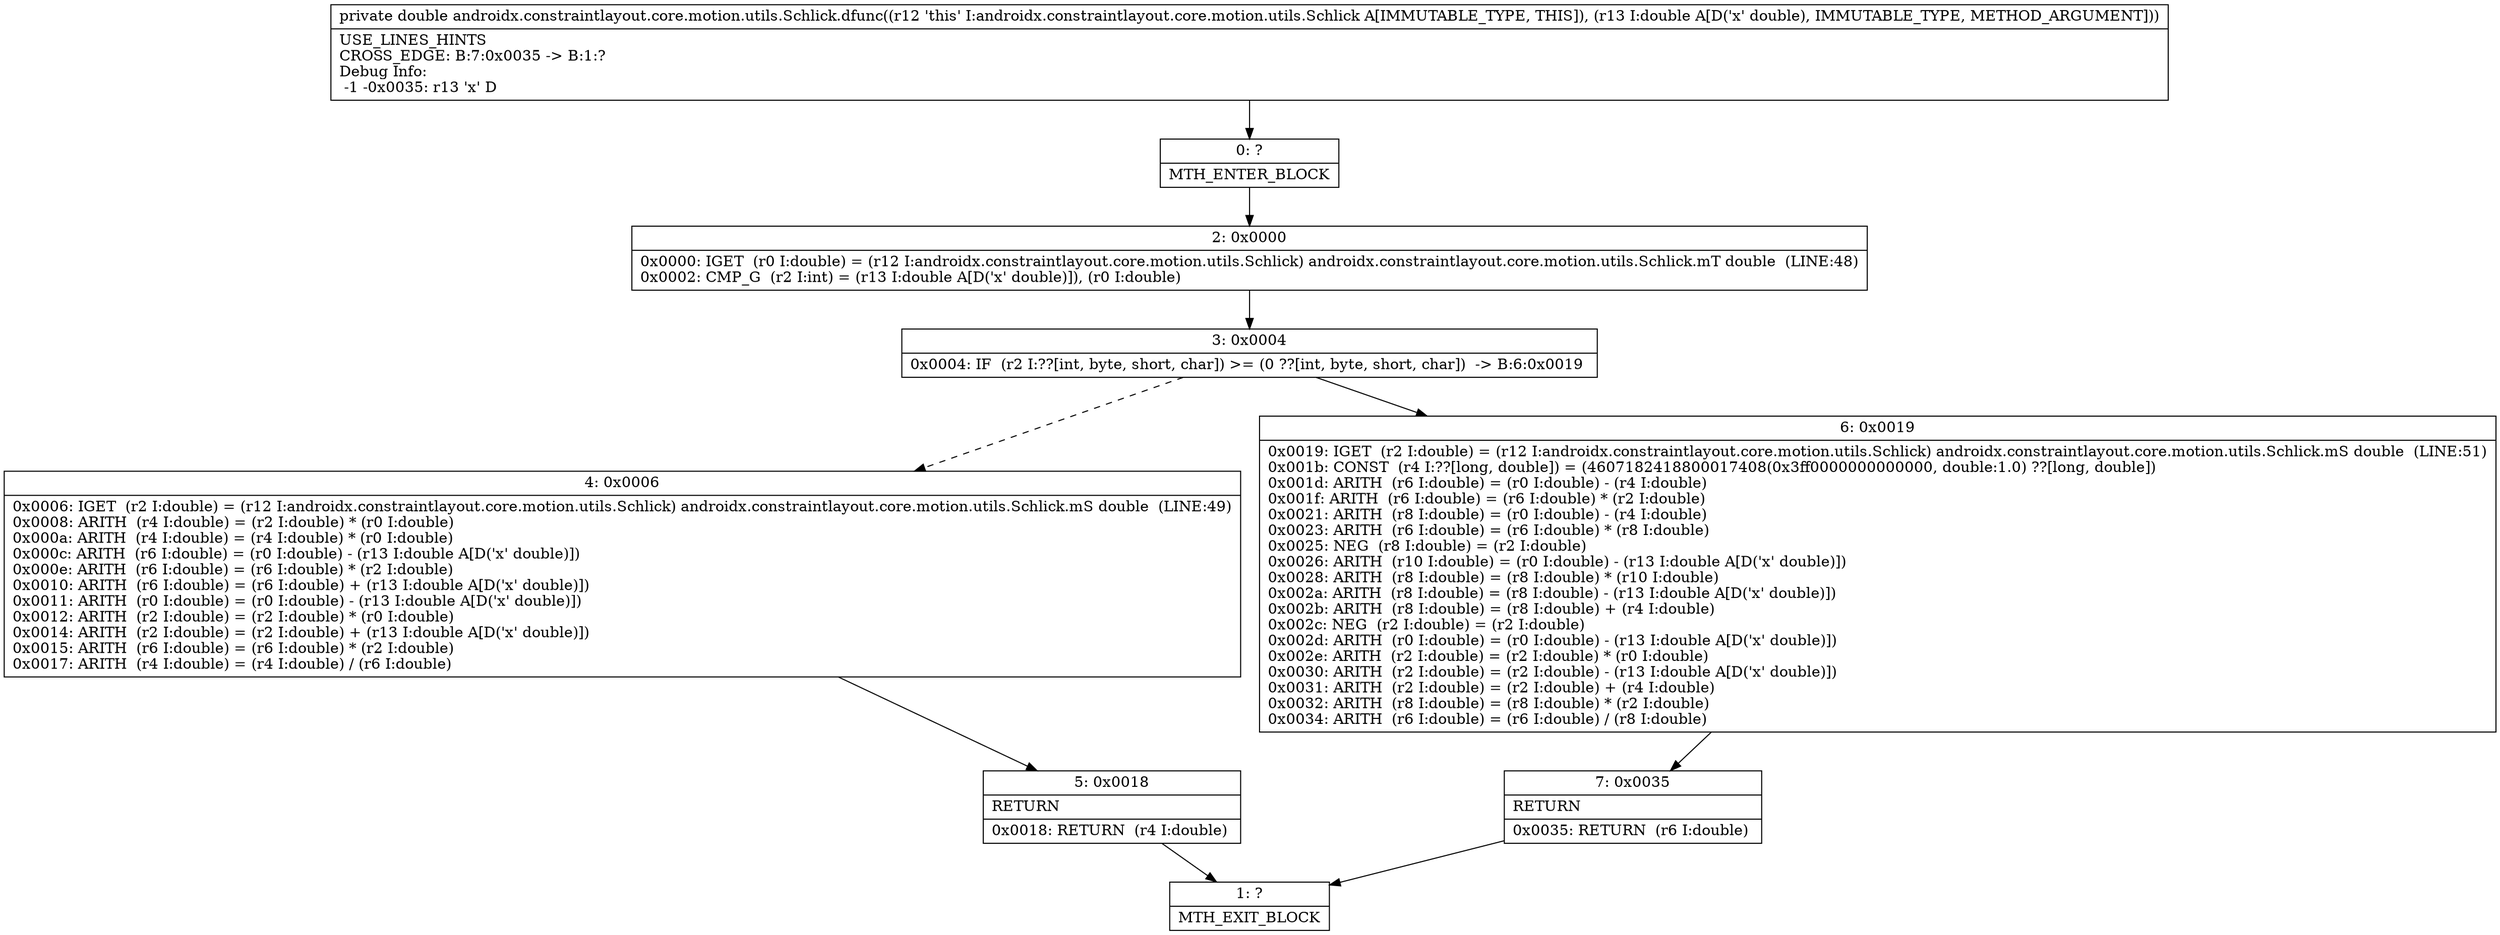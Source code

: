 digraph "CFG forandroidx.constraintlayout.core.motion.utils.Schlick.dfunc(D)D" {
Node_0 [shape=record,label="{0\:\ ?|MTH_ENTER_BLOCK\l}"];
Node_2 [shape=record,label="{2\:\ 0x0000|0x0000: IGET  (r0 I:double) = (r12 I:androidx.constraintlayout.core.motion.utils.Schlick) androidx.constraintlayout.core.motion.utils.Schlick.mT double  (LINE:48)\l0x0002: CMP_G  (r2 I:int) = (r13 I:double A[D('x' double)]), (r0 I:double) \l}"];
Node_3 [shape=record,label="{3\:\ 0x0004|0x0004: IF  (r2 I:??[int, byte, short, char]) \>= (0 ??[int, byte, short, char])  \-\> B:6:0x0019 \l}"];
Node_4 [shape=record,label="{4\:\ 0x0006|0x0006: IGET  (r2 I:double) = (r12 I:androidx.constraintlayout.core.motion.utils.Schlick) androidx.constraintlayout.core.motion.utils.Schlick.mS double  (LINE:49)\l0x0008: ARITH  (r4 I:double) = (r2 I:double) * (r0 I:double) \l0x000a: ARITH  (r4 I:double) = (r4 I:double) * (r0 I:double) \l0x000c: ARITH  (r6 I:double) = (r0 I:double) \- (r13 I:double A[D('x' double)]) \l0x000e: ARITH  (r6 I:double) = (r6 I:double) * (r2 I:double) \l0x0010: ARITH  (r6 I:double) = (r6 I:double) + (r13 I:double A[D('x' double)]) \l0x0011: ARITH  (r0 I:double) = (r0 I:double) \- (r13 I:double A[D('x' double)]) \l0x0012: ARITH  (r2 I:double) = (r2 I:double) * (r0 I:double) \l0x0014: ARITH  (r2 I:double) = (r2 I:double) + (r13 I:double A[D('x' double)]) \l0x0015: ARITH  (r6 I:double) = (r6 I:double) * (r2 I:double) \l0x0017: ARITH  (r4 I:double) = (r4 I:double) \/ (r6 I:double) \l}"];
Node_5 [shape=record,label="{5\:\ 0x0018|RETURN\l|0x0018: RETURN  (r4 I:double) \l}"];
Node_1 [shape=record,label="{1\:\ ?|MTH_EXIT_BLOCK\l}"];
Node_6 [shape=record,label="{6\:\ 0x0019|0x0019: IGET  (r2 I:double) = (r12 I:androidx.constraintlayout.core.motion.utils.Schlick) androidx.constraintlayout.core.motion.utils.Schlick.mS double  (LINE:51)\l0x001b: CONST  (r4 I:??[long, double]) = (4607182418800017408(0x3ff0000000000000, double:1.0) ??[long, double]) \l0x001d: ARITH  (r6 I:double) = (r0 I:double) \- (r4 I:double) \l0x001f: ARITH  (r6 I:double) = (r6 I:double) * (r2 I:double) \l0x0021: ARITH  (r8 I:double) = (r0 I:double) \- (r4 I:double) \l0x0023: ARITH  (r6 I:double) = (r6 I:double) * (r8 I:double) \l0x0025: NEG  (r8 I:double) = (r2 I:double) \l0x0026: ARITH  (r10 I:double) = (r0 I:double) \- (r13 I:double A[D('x' double)]) \l0x0028: ARITH  (r8 I:double) = (r8 I:double) * (r10 I:double) \l0x002a: ARITH  (r8 I:double) = (r8 I:double) \- (r13 I:double A[D('x' double)]) \l0x002b: ARITH  (r8 I:double) = (r8 I:double) + (r4 I:double) \l0x002c: NEG  (r2 I:double) = (r2 I:double) \l0x002d: ARITH  (r0 I:double) = (r0 I:double) \- (r13 I:double A[D('x' double)]) \l0x002e: ARITH  (r2 I:double) = (r2 I:double) * (r0 I:double) \l0x0030: ARITH  (r2 I:double) = (r2 I:double) \- (r13 I:double A[D('x' double)]) \l0x0031: ARITH  (r2 I:double) = (r2 I:double) + (r4 I:double) \l0x0032: ARITH  (r8 I:double) = (r8 I:double) * (r2 I:double) \l0x0034: ARITH  (r6 I:double) = (r6 I:double) \/ (r8 I:double) \l}"];
Node_7 [shape=record,label="{7\:\ 0x0035|RETURN\l|0x0035: RETURN  (r6 I:double) \l}"];
MethodNode[shape=record,label="{private double androidx.constraintlayout.core.motion.utils.Schlick.dfunc((r12 'this' I:androidx.constraintlayout.core.motion.utils.Schlick A[IMMUTABLE_TYPE, THIS]), (r13 I:double A[D('x' double), IMMUTABLE_TYPE, METHOD_ARGUMENT]))  | USE_LINES_HINTS\lCROSS_EDGE: B:7:0x0035 \-\> B:1:?\lDebug Info:\l  \-1 \-0x0035: r13 'x' D\l}"];
MethodNode -> Node_0;Node_0 -> Node_2;
Node_2 -> Node_3;
Node_3 -> Node_4[style=dashed];
Node_3 -> Node_6;
Node_4 -> Node_5;
Node_5 -> Node_1;
Node_6 -> Node_7;
Node_7 -> Node_1;
}

